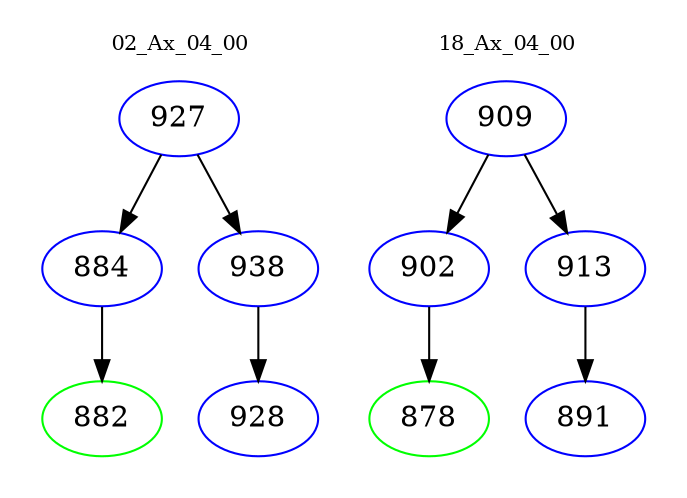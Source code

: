 digraph{
subgraph cluster_0 {
color = white
label = "02_Ax_04_00";
fontsize=10;
T0_927 [label="927", color="blue"]
T0_927 -> T0_884 [color="black"]
T0_884 [label="884", color="blue"]
T0_884 -> T0_882 [color="black"]
T0_882 [label="882", color="green"]
T0_927 -> T0_938 [color="black"]
T0_938 [label="938", color="blue"]
T0_938 -> T0_928 [color="black"]
T0_928 [label="928", color="blue"]
}
subgraph cluster_1 {
color = white
label = "18_Ax_04_00";
fontsize=10;
T1_909 [label="909", color="blue"]
T1_909 -> T1_902 [color="black"]
T1_902 [label="902", color="blue"]
T1_902 -> T1_878 [color="black"]
T1_878 [label="878", color="green"]
T1_909 -> T1_913 [color="black"]
T1_913 [label="913", color="blue"]
T1_913 -> T1_891 [color="black"]
T1_891 [label="891", color="blue"]
}
}
